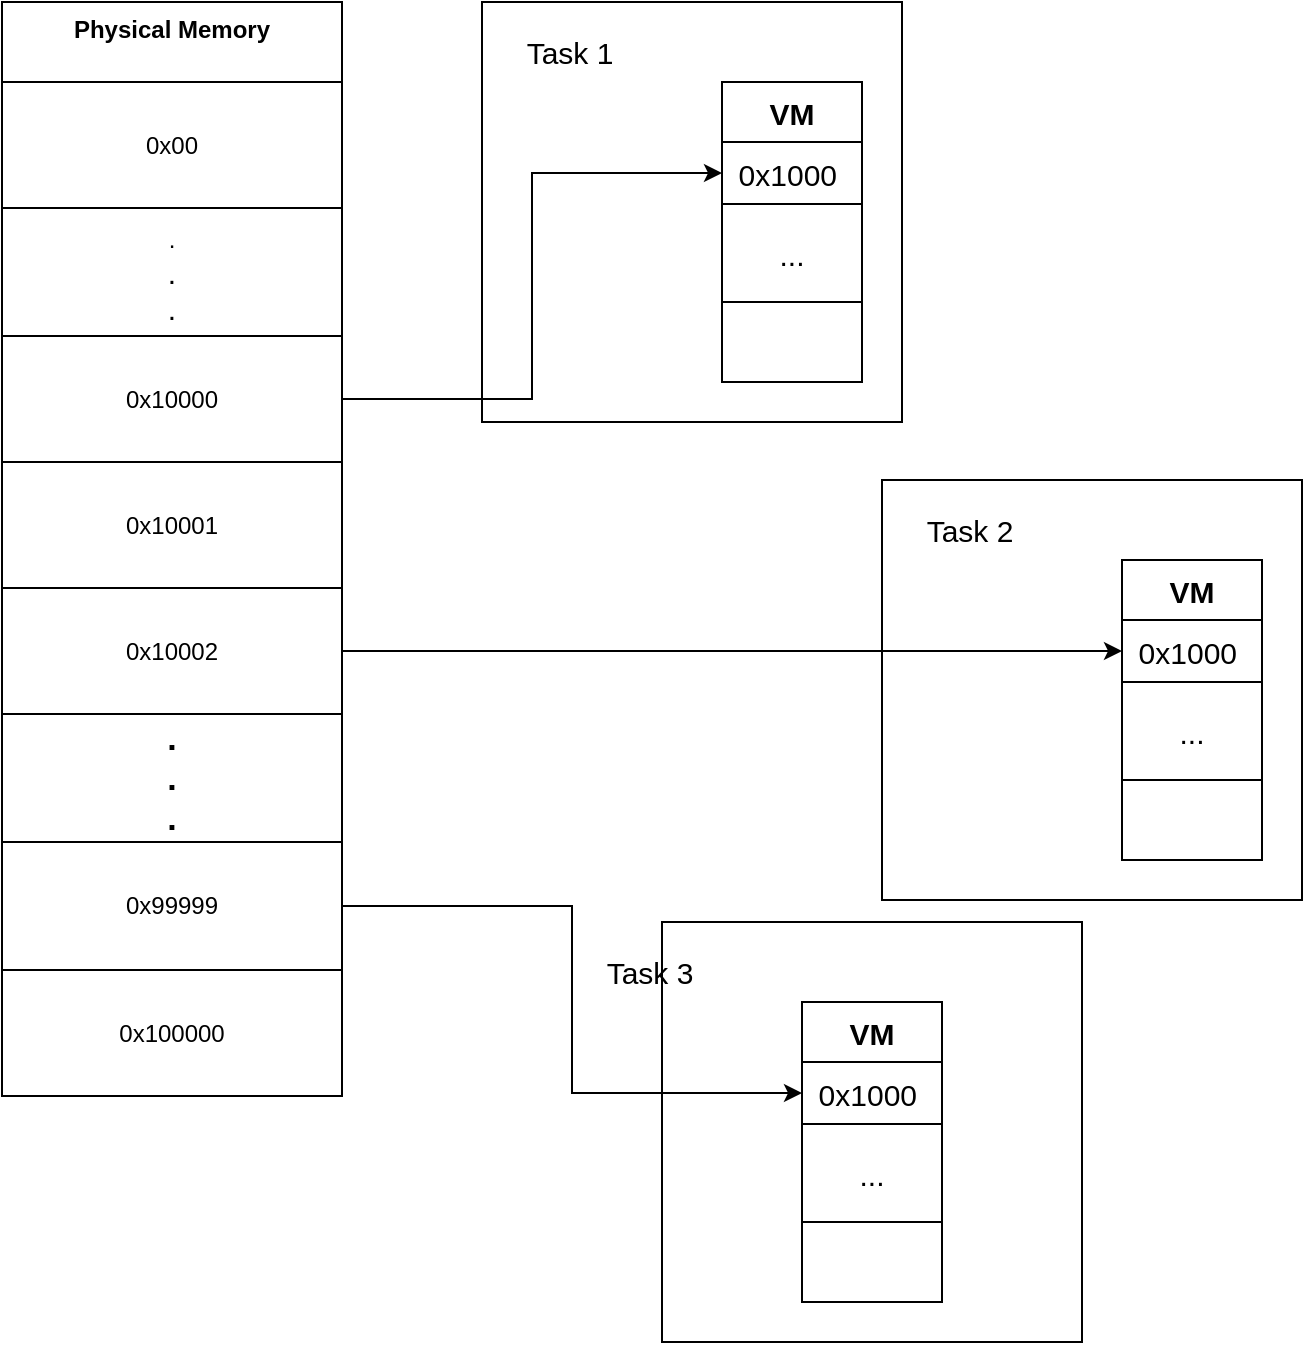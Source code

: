 <mxfile version="20.0.2" type="device"><diagram id="gwMzI58rrzPUtL1Kaiae" name="Page-1"><mxGraphModel dx="1422" dy="799" grid="1" gridSize="10" guides="1" tooltips="1" connect="1" arrows="1" fold="1" page="1" pageScale="1" pageWidth="827" pageHeight="1169" math="0" shadow="0"><root><mxCell id="0"/><mxCell id="1" parent="0"/><mxCell id="iA1vt3CQ93naskfH3oy4-25" value="" style="whiteSpace=wrap;html=1;aspect=fixed;fontSize=15;" vertex="1" parent="1"><mxGeometry x="340" y="30" width="210" height="210" as="geometry"/></mxCell><mxCell id="iA1vt3CQ93naskfH3oy4-1" value="Physical Memory&#10;" style="shape=table;startSize=40;container=1;collapsible=0;childLayout=tableLayout;fontStyle=1;align=center;" vertex="1" parent="1"><mxGeometry x="100" y="30" width="170" height="547" as="geometry"/></mxCell><mxCell id="iA1vt3CQ93naskfH3oy4-2" value="" style="shape=tableRow;horizontal=0;startSize=0;swimlaneHead=0;swimlaneBody=0;top=0;left=0;bottom=0;right=0;collapsible=0;dropTarget=0;fillColor=none;points=[[0,0.5],[1,0.5]];portConstraint=eastwest;" vertex="1" parent="iA1vt3CQ93naskfH3oy4-1"><mxGeometry y="40" width="170" height="63" as="geometry"/></mxCell><mxCell id="iA1vt3CQ93naskfH3oy4-3" value="0x00" style="shape=partialRectangle;html=1;whiteSpace=wrap;connectable=0;fillColor=none;top=0;left=0;bottom=0;right=0;overflow=hidden;" vertex="1" parent="iA1vt3CQ93naskfH3oy4-2"><mxGeometry width="170" height="63" as="geometry"><mxRectangle width="170" height="63" as="alternateBounds"/></mxGeometry></mxCell><mxCell id="iA1vt3CQ93naskfH3oy4-19" style="shape=tableRow;horizontal=0;startSize=0;swimlaneHead=0;swimlaneBody=0;top=0;left=0;bottom=0;right=0;collapsible=0;dropTarget=0;fillColor=none;points=[[0,0.5],[1,0.5]];portConstraint=eastwest;" vertex="1" parent="iA1vt3CQ93naskfH3oy4-1"><mxGeometry y="103" width="170" height="64" as="geometry"/></mxCell><mxCell id="iA1vt3CQ93naskfH3oy4-20" value=".&lt;font style=&quot;font-size: 15px;&quot;&gt;&lt;br&gt;.&lt;br&gt;.&lt;/font&gt;" style="shape=partialRectangle;html=1;whiteSpace=wrap;connectable=0;fillColor=none;top=0;left=0;bottom=0;right=0;overflow=hidden;" vertex="1" parent="iA1vt3CQ93naskfH3oy4-19"><mxGeometry width="170" height="64" as="geometry"><mxRectangle width="170" height="64" as="alternateBounds"/></mxGeometry></mxCell><mxCell id="iA1vt3CQ93naskfH3oy4-21" style="shape=tableRow;horizontal=0;startSize=0;swimlaneHead=0;swimlaneBody=0;top=0;left=0;bottom=0;right=0;collapsible=0;dropTarget=0;fillColor=none;points=[[0,0.5],[1,0.5]];portConstraint=eastwest;" vertex="1" parent="iA1vt3CQ93naskfH3oy4-1"><mxGeometry y="167" width="170" height="63" as="geometry"/></mxCell><mxCell id="iA1vt3CQ93naskfH3oy4-22" value="0x10000" style="shape=partialRectangle;html=1;whiteSpace=wrap;connectable=0;fillColor=none;top=0;left=0;bottom=0;right=0;overflow=hidden;" vertex="1" parent="iA1vt3CQ93naskfH3oy4-21"><mxGeometry width="170" height="63" as="geometry"><mxRectangle width="170" height="63" as="alternateBounds"/></mxGeometry></mxCell><mxCell id="iA1vt3CQ93naskfH3oy4-23" style="shape=tableRow;horizontal=0;startSize=0;swimlaneHead=0;swimlaneBody=0;top=0;left=0;bottom=0;right=0;collapsible=0;dropTarget=0;fillColor=none;points=[[0,0.5],[1,0.5]];portConstraint=eastwest;" vertex="1" parent="iA1vt3CQ93naskfH3oy4-1"><mxGeometry y="230" width="170" height="63" as="geometry"/></mxCell><mxCell id="iA1vt3CQ93naskfH3oy4-24" value="0x10001" style="shape=partialRectangle;html=1;whiteSpace=wrap;connectable=0;fillColor=none;top=0;left=0;bottom=0;right=0;overflow=hidden;" vertex="1" parent="iA1vt3CQ93naskfH3oy4-23"><mxGeometry width="170" height="63" as="geometry"><mxRectangle width="170" height="63" as="alternateBounds"/></mxGeometry></mxCell><mxCell id="iA1vt3CQ93naskfH3oy4-6" value="" style="shape=tableRow;horizontal=0;startSize=0;swimlaneHead=0;swimlaneBody=0;top=0;left=0;bottom=0;right=0;collapsible=0;dropTarget=0;fillColor=none;points=[[0,0.5],[1,0.5]];portConstraint=eastwest;" vertex="1" parent="iA1vt3CQ93naskfH3oy4-1"><mxGeometry y="293" width="170" height="63" as="geometry"/></mxCell><mxCell id="iA1vt3CQ93naskfH3oy4-7" value="0x10002" style="shape=partialRectangle;html=1;whiteSpace=wrap;connectable=0;fillColor=none;top=0;left=0;bottom=0;right=0;overflow=hidden;" vertex="1" parent="iA1vt3CQ93naskfH3oy4-6"><mxGeometry width="170" height="63" as="geometry"><mxRectangle width="170" height="63" as="alternateBounds"/></mxGeometry></mxCell><mxCell id="iA1vt3CQ93naskfH3oy4-17" style="shape=tableRow;horizontal=0;startSize=0;swimlaneHead=0;swimlaneBody=0;top=0;left=0;bottom=0;right=0;collapsible=0;dropTarget=0;fillColor=none;points=[[0,0.5],[1,0.5]];portConstraint=eastwest;" vertex="1" parent="iA1vt3CQ93naskfH3oy4-1"><mxGeometry y="356" width="170" height="64" as="geometry"/></mxCell><mxCell id="iA1vt3CQ93naskfH3oy4-18" value="&lt;font style=&quot;font-size: 17px;&quot;&gt;&lt;b&gt;.&lt;br&gt;.&lt;br&gt;.&lt;/b&gt;&lt;/font&gt;" style="shape=partialRectangle;html=1;whiteSpace=wrap;connectable=0;fillColor=none;top=0;left=0;bottom=0;right=0;overflow=hidden;" vertex="1" parent="iA1vt3CQ93naskfH3oy4-17"><mxGeometry width="170" height="64" as="geometry"><mxRectangle width="170" height="64" as="alternateBounds"/></mxGeometry></mxCell><mxCell id="iA1vt3CQ93naskfH3oy4-15" style="shape=tableRow;horizontal=0;startSize=0;swimlaneHead=0;swimlaneBody=0;top=0;left=0;bottom=0;right=0;collapsible=0;dropTarget=0;fillColor=none;points=[[0,0.5],[1,0.5]];portConstraint=eastwest;" vertex="1" parent="iA1vt3CQ93naskfH3oy4-1"><mxGeometry y="420" width="170" height="64" as="geometry"/></mxCell><mxCell id="iA1vt3CQ93naskfH3oy4-16" value="0x99999" style="shape=partialRectangle;html=1;whiteSpace=wrap;connectable=0;fillColor=none;top=0;left=0;bottom=0;right=0;overflow=hidden;" vertex="1" parent="iA1vt3CQ93naskfH3oy4-15"><mxGeometry width="170" height="64" as="geometry"><mxRectangle width="170" height="64" as="alternateBounds"/></mxGeometry></mxCell><mxCell id="iA1vt3CQ93naskfH3oy4-10" value="" style="shape=tableRow;horizontal=0;startSize=0;swimlaneHead=0;swimlaneBody=0;top=0;left=0;bottom=0;right=0;collapsible=0;dropTarget=0;fillColor=none;points=[[0,0.5],[1,0.5]];portConstraint=eastwest;" vertex="1" parent="iA1vt3CQ93naskfH3oy4-1"><mxGeometry y="484" width="170" height="63" as="geometry"/></mxCell><mxCell id="iA1vt3CQ93naskfH3oy4-11" value="0x100000" style="shape=partialRectangle;html=1;whiteSpace=wrap;connectable=0;fillColor=none;top=0;left=0;bottom=0;right=0;overflow=hidden;" vertex="1" parent="iA1vt3CQ93naskfH3oy4-10"><mxGeometry width="170" height="63" as="geometry"><mxRectangle width="170" height="63" as="alternateBounds"/></mxGeometry></mxCell><mxCell id="iA1vt3CQ93naskfH3oy4-54" style="edgeStyle=orthogonalEdgeStyle;rounded=0;orthogonalLoop=1;jettySize=auto;html=1;exitX=1;exitY=0.5;exitDx=0;exitDy=0;fontSize=15;" edge="1" parent="1" source="iA1vt3CQ93naskfH3oy4-21" target="iA1vt3CQ93naskfH3oy4-40"><mxGeometry relative="1" as="geometry"><mxPoint x="360" y="340" as="targetPoint"/></mxGeometry></mxCell><mxCell id="iA1vt3CQ93naskfH3oy4-39" value="VM" style="shape=table;startSize=30;container=1;collapsible=0;childLayout=tableLayout;fontStyle=1;align=center;fontSize=15;" vertex="1" parent="1"><mxGeometry x="460" y="70" width="70" height="150" as="geometry"/></mxCell><mxCell id="iA1vt3CQ93naskfH3oy4-40" value="" style="shape=tableRow;horizontal=0;startSize=0;swimlaneHead=0;swimlaneBody=0;top=0;left=0;bottom=0;right=0;collapsible=0;dropTarget=0;fillColor=none;points=[[0,0.5],[1,0.5]];portConstraint=eastwest;fontSize=15;" vertex="1" parent="iA1vt3CQ93naskfH3oy4-39"><mxGeometry y="30" width="70" height="31" as="geometry"/></mxCell><mxCell id="iA1vt3CQ93naskfH3oy4-41" value="0x1000&amp;nbsp;" style="shape=partialRectangle;html=1;whiteSpace=wrap;connectable=0;fillColor=none;top=0;left=0;bottom=0;right=0;overflow=hidden;fontSize=15;" vertex="1" parent="iA1vt3CQ93naskfH3oy4-40"><mxGeometry width="70" height="31" as="geometry"><mxRectangle width="70" height="31" as="alternateBounds"/></mxGeometry></mxCell><mxCell id="iA1vt3CQ93naskfH3oy4-44" value="" style="shape=tableRow;horizontal=0;startSize=0;swimlaneHead=0;swimlaneBody=0;top=0;left=0;bottom=0;right=0;collapsible=0;dropTarget=0;fillColor=none;points=[[0,0.5],[1,0.5]];portConstraint=eastwest;fontSize=15;" vertex="1" parent="iA1vt3CQ93naskfH3oy4-39"><mxGeometry y="61" width="70" height="49" as="geometry"/></mxCell><mxCell id="iA1vt3CQ93naskfH3oy4-45" value="..." style="shape=partialRectangle;html=1;whiteSpace=wrap;connectable=0;fillColor=none;top=0;left=0;bottom=0;right=0;overflow=hidden;fontSize=15;" vertex="1" parent="iA1vt3CQ93naskfH3oy4-44"><mxGeometry width="70" height="49" as="geometry"><mxRectangle width="70" height="49" as="alternateBounds"/></mxGeometry></mxCell><mxCell id="iA1vt3CQ93naskfH3oy4-48" value="" style="shape=tableRow;horizontal=0;startSize=0;swimlaneHead=0;swimlaneBody=0;top=0;left=0;bottom=0;right=0;collapsible=0;dropTarget=0;fillColor=none;points=[[0,0.5],[1,0.5]];portConstraint=eastwest;fontSize=15;" vertex="1" parent="iA1vt3CQ93naskfH3oy4-39"><mxGeometry y="110" width="70" height="40" as="geometry"/></mxCell><mxCell id="iA1vt3CQ93naskfH3oy4-49" value="" style="shape=partialRectangle;html=1;whiteSpace=wrap;connectable=0;fillColor=none;top=0;left=0;bottom=0;right=0;overflow=hidden;fontSize=15;" vertex="1" parent="iA1vt3CQ93naskfH3oy4-48"><mxGeometry width="70" height="40" as="geometry"><mxRectangle width="70" height="40" as="alternateBounds"/></mxGeometry></mxCell><mxCell id="iA1vt3CQ93naskfH3oy4-55" value="Task 1" style="text;html=1;strokeColor=none;fillColor=none;align=center;verticalAlign=middle;whiteSpace=wrap;rounded=0;fontSize=15;" vertex="1" parent="1"><mxGeometry x="354" y="40" width="60" height="30" as="geometry"/></mxCell><mxCell id="iA1vt3CQ93naskfH3oy4-57" value="" style="whiteSpace=wrap;html=1;aspect=fixed;fontSize=15;" vertex="1" parent="1"><mxGeometry x="540" y="269" width="210" height="210" as="geometry"/></mxCell><mxCell id="iA1vt3CQ93naskfH3oy4-58" value="VM" style="shape=table;startSize=30;container=1;collapsible=0;childLayout=tableLayout;fontStyle=1;align=center;fontSize=15;" vertex="1" parent="1"><mxGeometry x="660" y="309" width="70" height="150" as="geometry"/></mxCell><mxCell id="iA1vt3CQ93naskfH3oy4-59" value="" style="shape=tableRow;horizontal=0;startSize=0;swimlaneHead=0;swimlaneBody=0;top=0;left=0;bottom=0;right=0;collapsible=0;dropTarget=0;fillColor=none;points=[[0,0.5],[1,0.5]];portConstraint=eastwest;fontSize=15;" vertex="1" parent="iA1vt3CQ93naskfH3oy4-58"><mxGeometry y="30" width="70" height="31" as="geometry"/></mxCell><mxCell id="iA1vt3CQ93naskfH3oy4-60" value="0x1000&amp;nbsp;" style="shape=partialRectangle;html=1;whiteSpace=wrap;connectable=0;fillColor=none;top=0;left=0;bottom=0;right=0;overflow=hidden;fontSize=15;" vertex="1" parent="iA1vt3CQ93naskfH3oy4-59"><mxGeometry width="70" height="31" as="geometry"><mxRectangle width="70" height="31" as="alternateBounds"/></mxGeometry></mxCell><mxCell id="iA1vt3CQ93naskfH3oy4-61" value="" style="shape=tableRow;horizontal=0;startSize=0;swimlaneHead=0;swimlaneBody=0;top=0;left=0;bottom=0;right=0;collapsible=0;dropTarget=0;fillColor=none;points=[[0,0.5],[1,0.5]];portConstraint=eastwest;fontSize=15;" vertex="1" parent="iA1vt3CQ93naskfH3oy4-58"><mxGeometry y="61" width="70" height="49" as="geometry"/></mxCell><mxCell id="iA1vt3CQ93naskfH3oy4-62" value="..." style="shape=partialRectangle;html=1;whiteSpace=wrap;connectable=0;fillColor=none;top=0;left=0;bottom=0;right=0;overflow=hidden;fontSize=15;" vertex="1" parent="iA1vt3CQ93naskfH3oy4-61"><mxGeometry width="70" height="49" as="geometry"><mxRectangle width="70" height="49" as="alternateBounds"/></mxGeometry></mxCell><mxCell id="iA1vt3CQ93naskfH3oy4-63" value="" style="shape=tableRow;horizontal=0;startSize=0;swimlaneHead=0;swimlaneBody=0;top=0;left=0;bottom=0;right=0;collapsible=0;dropTarget=0;fillColor=none;points=[[0,0.5],[1,0.5]];portConstraint=eastwest;fontSize=15;" vertex="1" parent="iA1vt3CQ93naskfH3oy4-58"><mxGeometry y="110" width="70" height="40" as="geometry"/></mxCell><mxCell id="iA1vt3CQ93naskfH3oy4-64" value="" style="shape=partialRectangle;html=1;whiteSpace=wrap;connectable=0;fillColor=none;top=0;left=0;bottom=0;right=0;overflow=hidden;fontSize=15;" vertex="1" parent="iA1vt3CQ93naskfH3oy4-63"><mxGeometry width="70" height="40" as="geometry"><mxRectangle width="70" height="40" as="alternateBounds"/></mxGeometry></mxCell><mxCell id="iA1vt3CQ93naskfH3oy4-65" value="Task 2" style="text;html=1;strokeColor=none;fillColor=none;align=center;verticalAlign=middle;whiteSpace=wrap;rounded=0;fontSize=15;" vertex="1" parent="1"><mxGeometry x="554" y="279" width="60" height="30" as="geometry"/></mxCell><mxCell id="iA1vt3CQ93naskfH3oy4-66" style="edgeStyle=orthogonalEdgeStyle;rounded=0;orthogonalLoop=1;jettySize=auto;html=1;exitX=1;exitY=0.5;exitDx=0;exitDy=0;entryX=0;entryY=0.5;entryDx=0;entryDy=0;fontSize=15;" edge="1" parent="1" source="iA1vt3CQ93naskfH3oy4-6" target="iA1vt3CQ93naskfH3oy4-59"><mxGeometry relative="1" as="geometry"/></mxCell><mxCell id="iA1vt3CQ93naskfH3oy4-68" value="" style="whiteSpace=wrap;html=1;aspect=fixed;fontSize=15;" vertex="1" parent="1"><mxGeometry x="430" y="490" width="210" height="210" as="geometry"/></mxCell><mxCell id="iA1vt3CQ93naskfH3oy4-69" value="VM" style="shape=table;startSize=30;container=1;collapsible=0;childLayout=tableLayout;fontStyle=1;align=center;fontSize=15;" vertex="1" parent="1"><mxGeometry x="500" y="530" width="70" height="150" as="geometry"/></mxCell><mxCell id="iA1vt3CQ93naskfH3oy4-70" value="" style="shape=tableRow;horizontal=0;startSize=0;swimlaneHead=0;swimlaneBody=0;top=0;left=0;bottom=0;right=0;collapsible=0;dropTarget=0;fillColor=none;points=[[0,0.5],[1,0.5]];portConstraint=eastwest;fontSize=15;" vertex="1" parent="iA1vt3CQ93naskfH3oy4-69"><mxGeometry y="30" width="70" height="31" as="geometry"/></mxCell><mxCell id="iA1vt3CQ93naskfH3oy4-71" value="0x1000&amp;nbsp;" style="shape=partialRectangle;html=1;whiteSpace=wrap;connectable=0;fillColor=none;top=0;left=0;bottom=0;right=0;overflow=hidden;fontSize=15;" vertex="1" parent="iA1vt3CQ93naskfH3oy4-70"><mxGeometry width="70" height="31" as="geometry"><mxRectangle width="70" height="31" as="alternateBounds"/></mxGeometry></mxCell><mxCell id="iA1vt3CQ93naskfH3oy4-72" value="" style="shape=tableRow;horizontal=0;startSize=0;swimlaneHead=0;swimlaneBody=0;top=0;left=0;bottom=0;right=0;collapsible=0;dropTarget=0;fillColor=none;points=[[0,0.5],[1,0.5]];portConstraint=eastwest;fontSize=15;" vertex="1" parent="iA1vt3CQ93naskfH3oy4-69"><mxGeometry y="61" width="70" height="49" as="geometry"/></mxCell><mxCell id="iA1vt3CQ93naskfH3oy4-73" value="..." style="shape=partialRectangle;html=1;whiteSpace=wrap;connectable=0;fillColor=none;top=0;left=0;bottom=0;right=0;overflow=hidden;fontSize=15;" vertex="1" parent="iA1vt3CQ93naskfH3oy4-72"><mxGeometry width="70" height="49" as="geometry"><mxRectangle width="70" height="49" as="alternateBounds"/></mxGeometry></mxCell><mxCell id="iA1vt3CQ93naskfH3oy4-74" value="" style="shape=tableRow;horizontal=0;startSize=0;swimlaneHead=0;swimlaneBody=0;top=0;left=0;bottom=0;right=0;collapsible=0;dropTarget=0;fillColor=none;points=[[0,0.5],[1,0.5]];portConstraint=eastwest;fontSize=15;" vertex="1" parent="iA1vt3CQ93naskfH3oy4-69"><mxGeometry y="110" width="70" height="40" as="geometry"/></mxCell><mxCell id="iA1vt3CQ93naskfH3oy4-75" value="" style="shape=partialRectangle;html=1;whiteSpace=wrap;connectable=0;fillColor=none;top=0;left=0;bottom=0;right=0;overflow=hidden;fontSize=15;" vertex="1" parent="iA1vt3CQ93naskfH3oy4-74"><mxGeometry width="70" height="40" as="geometry"><mxRectangle width="70" height="40" as="alternateBounds"/></mxGeometry></mxCell><mxCell id="iA1vt3CQ93naskfH3oy4-76" value="Task 3" style="text;html=1;strokeColor=none;fillColor=none;align=center;verticalAlign=middle;whiteSpace=wrap;rounded=0;fontSize=15;" vertex="1" parent="1"><mxGeometry x="394" y="500" width="60" height="30" as="geometry"/></mxCell><mxCell id="iA1vt3CQ93naskfH3oy4-77" style="edgeStyle=orthogonalEdgeStyle;rounded=0;orthogonalLoop=1;jettySize=auto;html=1;exitX=1;exitY=0.5;exitDx=0;exitDy=0;entryX=0;entryY=0.5;entryDx=0;entryDy=0;fontSize=15;" edge="1" parent="1" source="iA1vt3CQ93naskfH3oy4-15" target="iA1vt3CQ93naskfH3oy4-70"><mxGeometry relative="1" as="geometry"/></mxCell></root></mxGraphModel></diagram></mxfile>